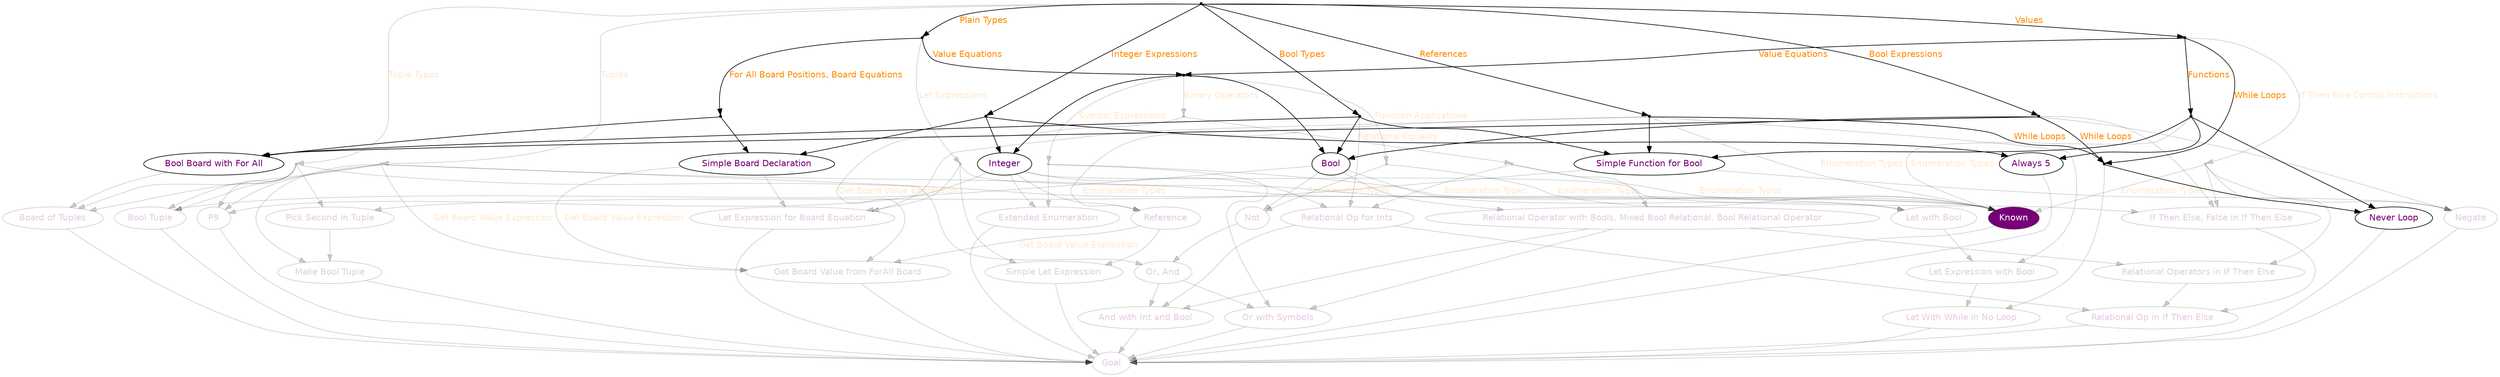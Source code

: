 strict digraph {
V1 [color="#00000033"][fontcolor="#77007733"][fontname="Helvetica"][fillcolor="#770077"][style="filled"][fontcolor="white"][label="Known"];
V2 [color="#00000033"][fontcolor="#77007733"][fontname="Helvetica"][label="Goal"];
V3 [color="#000000"][fontcolor="#770077"][fontname="Helvetica"][label="Always 5"];
V4 [color="#00000033"][fontcolor="#77007733"][fontname="Helvetica"][label="Or, And"];
V5 [color="#00000033"][fontcolor="#77007733"][fontname="Helvetica"][label="And with Int and Bool"];
V6 [color="#00000033"][fontcolor="#77007733"][fontname="Helvetica"][label="Board of Tuples"];
V7 [color="#000000"][fontcolor="#770077"][fontname="Helvetica"][label="Bool"];
V8 [color="#000000"][fontcolor="#770077"][fontname="Helvetica"][label="Bool Board with For All"];
V9 [color="#00000033"][fontcolor="#77007733"][fontname="Helvetica"][label="Relational Operator with Bools, Mixed Bool Relational, Bool Relational Operator"];
V10 [color="#00000033"][fontcolor="#77007733"][fontname="Helvetica"][label="Bool Tuple"];
V11 [color="#00000033"][fontcolor="#77007733"][fontname="Helvetica"][label="Extended Enumeration"];
V12 [color="#00000033"][fontcolor="#77007733"][fontname="Helvetica"][label="If Then Else, False in If Then Else"];
V13 [color="#00000033"][fontcolor="#77007733"][fontname="Helvetica"][label="Get Board Value from ForAll Board"];
V14 [color="#000000"][fontcolor="#770077"][fontname="Helvetica"][label="Integer"];
V15 [color="#00000033"][fontcolor="#77007733"][fontname="Helvetica"][label="Let Expression for Board Equation"];
V16 [color="#00000033"][fontcolor="#77007733"][fontname="Helvetica"][label="Let Expression with Bool"];
V17 [color="#00000033"][fontcolor="#77007733"][fontname="Helvetica"][label="Let With While in No Loop"];
V18 [color="#00000033"][fontcolor="#77007733"][fontname="Helvetica"][label="Let with Bool"];
V19 [color="#00000033"][fontcolor="#77007733"][fontname="Helvetica"][label="Make Bool Tuple"];
V20 [color="#00000033"][fontcolor="#77007733"][fontname="Helvetica"][label="Negate"];
V21 [color="#000000"][fontcolor="#770077"][fontname="Helvetica"][label="Never Loop"];
V22 [color="#00000033"][fontcolor="#77007733"][fontname="Helvetica"][label="Not"];
V23 [color="#00000033"][fontcolor="#77007733"][fontname="Helvetica"][label="Or with Symbols"];
V24 [color="#00000033"][fontcolor="#77007733"][fontname="Helvetica"][label="P9"];
V25 [color="#00000033"][fontcolor="#77007733"][fontname="Helvetica"][label="Pick Second in Tuple"];
V26 [color="#00000033"][fontcolor="#77007733"][fontname="Helvetica"][label="Reference"];
V27 [color="#00000033"][fontcolor="#77007733"][fontname="Helvetica"][label="Relational Op for Ints"];
V28 [color="#00000033"][fontcolor="#77007733"][fontname="Helvetica"][label="Relational Op in If Then Else"];
V29 [color="#00000033"][fontcolor="#77007733"][fontname="Helvetica"][label="Relational Operators in If Then Else"];
V30 [color="#000000"][fontcolor="#770077"][fontname="Helvetica"][label="Simple Board Declaration"];
V31 [color="#000000"][fontcolor="#770077"][fontname="Helvetica"][label="Simple Function for Bool"];
V32 [color="#00000033"][fontcolor="#77007733"][fontname="Helvetica"][label="Simple Let Expression"];
V33 [color="#000000"][fontcolor="#770077"][shape="point"];
V34 [color="#00000033"][fontcolor="#77007733"][shape="point"];
V35 [color="#00000033"][fontcolor="#77007733"][shape="point"];
V36 [color="#00000033"][fontcolor="#77007733"][shape="point"];
V37 [color="#00000033"][fontcolor="#77007733"][shape="point"];
V38 [color="#00000033"][fontcolor="#77007733"][shape="point"];
V39 [color="#00000033"][fontcolor="#77007733"][shape="point"];
V40 [color="#00000033"][fontcolor="#77007733"][shape="point"];
V41 [color="#000000"][fontcolor="#770077"][shape="point"];
V42 [color="#000000"][fontcolor="#770077"][shape="point"];
V43 [color="#000000"][fontcolor="#770077"][shape="point"];
V44 [color="#000000"][fontcolor="#770077"][shape="point"];
V45 [color="#000000"][fontcolor="#770077"][shape="point"];
V46 [color="#000000"][fontcolor="#770077"][shape="point"];
V47 [color="#00000033"][fontcolor="#77007733"][shape="point"];
V48 [color="#000000"][fontcolor="#770077"][shape="point"];
V49 [color="#000000"][fontcolor="#770077"][shape="point"];
V50 [color="#000000"][fontcolor="#770077"][shape="point"];
V51 [color="#000000"][fontcolor="#770077"][shape="point"];
V45 -> V36 [color="#00000033"][fontcolor="#77007733"][fontcolor="#ff8c0033"][fontname="Helvetica"][label="Tuples"];
V45 -> V37 [color="#00000033"][fontcolor="#77007733"][fontcolor="#ff8c0033"][fontname="Helvetica"][label="Tuple Types"];
V45 -> V41 [color="#000000"][fontcolor="#770077"][fontcolor="darkorange"][fontname="Helvetica"][label="Bool Expressions"];
V45 -> V43 [color="#000000"][fontcolor="#770077"][fontcolor="darkorange"][fontname="Helvetica"][label="Bool Types"];
V45 -> V46 [color="#000000"][fontcolor="#770077"][fontcolor="darkorange"][fontname="Helvetica"][label="Integer Expressions"];
V45 -> V48 [color="#000000"][fontcolor="#770077"][fontcolor="darkorange"][fontname="Helvetica"][label="Plain Types"];
V45 -> V49 [color="#000000"][fontcolor="#770077"][fontcolor="darkorange"][fontname="Helvetica"][label="References"];
V45 -> V50 [color="#000000"][fontcolor="#770077"][fontcolor="darkorange"][fontname="Helvetica"][label="Values"];
V36 -> V1 [color="#00000033"][fontcolor="#77007733"][fontcolor="#ff8c0033"][fontname="Helvetica"][label="Enumeration Types"];
V36 -> V4 [color="#00000033"][fontcolor="#77007733"];
V36 -> V6 [color="#00000033"][fontcolor="#77007733"];
V36 -> V10 [color="#00000033"][fontcolor="#77007733"];
V36 -> V13 [color="#00000033"][fontcolor="#77007733"][fontcolor="#ff8c0033"][fontname="Helvetica"][label="Get Board Value Expression"];
V36 -> V19 [color="#00000033"][fontcolor="#77007733"];
V36 -> V24 [color="#00000033"][fontcolor="#77007733"];
V37 -> V1 [color="#00000033"][fontcolor="#77007733"][fontcolor="#ff8c0033"][fontname="Helvetica"][label="Enumeration Types"];
V37 -> V6 [color="#00000033"][fontcolor="#77007733"];
V37 -> V10 [color="#00000033"][fontcolor="#77007733"];
V37 -> V24 [color="#00000033"][fontcolor="#77007733"];
V37 -> V25 [color="#00000033"][fontcolor="#77007733"];
V41 -> V7 [color="#000000"][fontcolor="#770077"];
V41 -> V8 [color="#000000"][fontcolor="#770077"];
V41 -> V12 [color="#00000033"][fontcolor="#77007733"];
V41 -> V20 [color="#00000033"][fontcolor="#77007733"];
V41 -> V33 [color="#000000"][fontcolor="#770077"][fontcolor="darkorange"][fontname="Helvetica"][label="While Loops"];
V43 -> V7 [color="#000000"][fontcolor="#770077"];
V43 -> V8 [color="#000000"][fontcolor="#770077"];
V43 -> V27 [color="#00000033"][fontcolor="#77007733"];
V43 -> V31 [color="#000000"][fontcolor="#770077"];
V46 -> V3 [color="#000000"][fontcolor="#770077"];
V46 -> V14 [color="#000000"][fontcolor="#770077"];
V46 -> V30 [color="#000000"][fontcolor="#770077"];
V48 -> V42 [color="#000000"][fontcolor="#770077"][fontcolor="darkorange"][fontname="Helvetica"][label="For All Board Positions, Board Equations"];
V48 -> V47 [color="#00000033"][fontcolor="#77007733"][fontcolor="#ff8c0033"][fontname="Helvetica"][label="Let Expressions"];
V48 -> V51 [color="#000000"][fontcolor="#770077"][fontcolor="darkorange"][fontname="Helvetica"][label="Value Equations"];
V42 -> V8 [color="#000000"][fontcolor="#770077"];
V42 -> V30 [color="#000000"][fontcolor="#770077"];
V8 -> V6 [color="#00000033"][fontcolor="#77007733"];
V6 -> V2 [color="#00000033"][fontcolor="#77007733"];
V30 -> V13 [color="#00000033"][fontcolor="#77007733"][fontcolor="#ff8c0033"][fontname="Helvetica"][label="Get Board Value Expression"];
V30 -> V15 [color="#00000033"][fontcolor="#77007733"];
V47 -> V15 [color="#00000033"][fontcolor="#77007733"];
V47 -> V18 [color="#00000033"][fontcolor="#77007733"];
V47 -> V32 [color="#00000033"][fontcolor="#77007733"];
V49 -> V1 [color="#00000033"][fontcolor="#77007733"][fontcolor="#ff8c0033"][fontname="Helvetica"][label="Enumeration Types"];
V49 -> V15 [color="#00000033"][fontcolor="#77007733"];
V49 -> V16 [color="#00000033"][fontcolor="#77007733"];
V49 -> V26 [color="#00000033"][fontcolor="#77007733"];
V49 -> V31 [color="#000000"][fontcolor="#770077"];
V49 -> V33 [color="#000000"][fontcolor="#770077"][fontcolor="darkorange"][fontname="Helvetica"][label="While Loops"];
V15 -> V2 [color="#00000033"][fontcolor="#77007733"];
V50 -> V33 [color="#000000"][fontcolor="#770077"][fontcolor="darkorange"][fontname="Helvetica"][label="While Loops"];
V50 -> V39 [color="#00000033"][fontcolor="#77007733"][fontcolor="#ff8c0033"][fontname="Helvetica"][label="If Then Else Control Instructions"];
V50 -> V44 [color="#000000"][fontcolor="#770077"][fontcolor="darkorange"][fontname="Helvetica"][label="Functions"];
V50 -> V51 [color="#000000"][fontcolor="#770077"][fontcolor="darkorange"][fontname="Helvetica"][label="Value Equations"];
V33 -> V17 [color="#00000033"][fontcolor="#77007733"];
V33 -> V21 [color="#000000"][fontcolor="#770077"];
V39 -> V1 [color="#00000033"][fontcolor="#77007733"][fontcolor="#ff8c0033"][fontname="Helvetica"][label="Enumeration Types"];
V39 -> V12 [color="#00000033"][fontcolor="#77007733"];
V39 -> V20 [color="#00000033"][fontcolor="#77007733"];
V39 -> V29 [color="#00000033"][fontcolor="#77007733"];
V44 -> V1 [color="#00000033"][fontcolor="#77007733"][fontcolor="#ff8c0033"][fontname="Helvetica"][label="Enumeration Types"];
V44 -> V3 [color="#000000"][fontcolor="#770077"];
V44 -> V21 [color="#000000"][fontcolor="#770077"];
V44 -> V31 [color="#000000"][fontcolor="#770077"];
V3 -> V2 [color="#00000033"][fontcolor="#77007733"];
V21 -> V2 [color="#00000033"][fontcolor="#77007733"];
V31 -> V20 [color="#00000033"][fontcolor="#77007733"];
V31 -> V25 [color="#00000033"][fontcolor="#77007733"];
V20 -> V2 [color="#00000033"][fontcolor="#77007733"];
V25 -> V19 [color="#00000033"][fontcolor="#77007733"];
V19 -> V2 [color="#00000033"][fontcolor="#77007733"];
V51 -> V7 [color="#000000"][fontcolor="#770077"];
V51 -> V14 [color="#000000"][fontcolor="#770077"];
V51 -> V34 [color="#00000033"][fontcolor="#77007733"][fontcolor="#ff8c0033"][fontname="Helvetica"][label="Function Applications"];
V51 -> V35 [color="#00000033"][fontcolor="#77007733"][fontcolor="#ff8c0033"][fontname="Helvetica"][label="Symbol Expressions"];
V51 -> V40 [color="#00000033"][fontcolor="#77007733"][fontcolor="#ff8c0033"][fontname="Helvetica"][label="Binary Operators"];
V7 -> V9 [color="#00000033"][fontcolor="#77007733"];
V7 -> V10 [color="#00000033"][fontcolor="#77007733"];
V7 -> V18 [color="#00000033"][fontcolor="#77007733"];
V7 -> V22 [color="#00000033"][fontcolor="#77007733"];
V10 -> V2 [color="#00000033"][fontcolor="#77007733"];
V14 -> V11 [color="#00000033"][fontcolor="#77007733"];
V14 -> V12 [color="#00000033"][fontcolor="#77007733"];
V14 -> V24 [color="#00000033"][fontcolor="#77007733"];
V14 -> V26 [color="#00000033"][fontcolor="#77007733"];
V14 -> V27 [color="#00000033"][fontcolor="#77007733"];
V12 -> V28 [color="#00000033"][fontcolor="#77007733"];
V18 -> V16 [color="#00000033"][fontcolor="#77007733"];
V16 -> V17 [color="#00000033"][fontcolor="#77007733"];
V17 -> V2 [color="#00000033"][fontcolor="#77007733"];
V24 -> V2 [color="#00000033"][fontcolor="#77007733"];
V26 -> V13 [color="#00000033"][fontcolor="#77007733"][fontcolor="#ff8c0033"][fontname="Helvetica"][label="Get Board Value Expression"];
V26 -> V32 [color="#00000033"][fontcolor="#77007733"];
V32 -> V2 [color="#00000033"][fontcolor="#77007733"];
V34 -> V1 [color="#00000033"][fontcolor="#77007733"][fontcolor="#ff8c0033"][fontname="Helvetica"][label="Enumeration Types"];
V34 -> V22 [color="#00000033"][fontcolor="#77007733"];
V22 -> V4 [color="#00000033"][fontcolor="#77007733"];
V4 -> V5 [color="#00000033"][fontcolor="#77007733"];
V4 -> V23 [color="#00000033"][fontcolor="#77007733"];
V35 -> V1 [color="#00000033"][fontcolor="#77007733"][fontcolor="#ff8c0033"][fontname="Helvetica"][label="Enumeration Types"];
V35 -> V11 [color="#00000033"][fontcolor="#77007733"];
V35 -> V23 [color="#00000033"][fontcolor="#77007733"];
V11 -> V2 [color="#00000033"][fontcolor="#77007733"];
V40 -> V13 [color="#00000033"][fontcolor="#77007733"][fontcolor="#ff8c0033"][fontname="Helvetica"][label="Get Board Value Expression"];
V40 -> V38 [color="#00000033"][fontcolor="#77007733"][fontcolor="#ff8c0033"][fontname="Helvetica"][label="Relational Equality"];
V13 -> V2 [color="#00000033"][fontcolor="#77007733"];
V38 -> V1 [color="#00000033"][fontcolor="#77007733"][fontcolor="#ff8c0033"][fontname="Helvetica"][label="Enumeration Types"];
V38 -> V9 [color="#00000033"][fontcolor="#77007733"];
V38 -> V27 [color="#00000033"][fontcolor="#77007733"];
V1 -> V2 [color="#00000033"][fontcolor="#77007733"];
V9 -> V5 [color="#00000033"][fontcolor="#77007733"];
V9 -> V23 [color="#00000033"][fontcolor="#77007733"];
V9 -> V29 [color="#00000033"][fontcolor="#77007733"];
V23 -> V2 [color="#00000033"][fontcolor="#77007733"];
V27 -> V5 [color="#00000033"][fontcolor="#77007733"];
V27 -> V28 [color="#00000033"][fontcolor="#77007733"];
V5 -> V2 [color="#00000033"][fontcolor="#77007733"];
V29 -> V28 [color="#00000033"][fontcolor="#77007733"];
V28 -> V2 [color="#00000033"][fontcolor="#77007733"]
}
